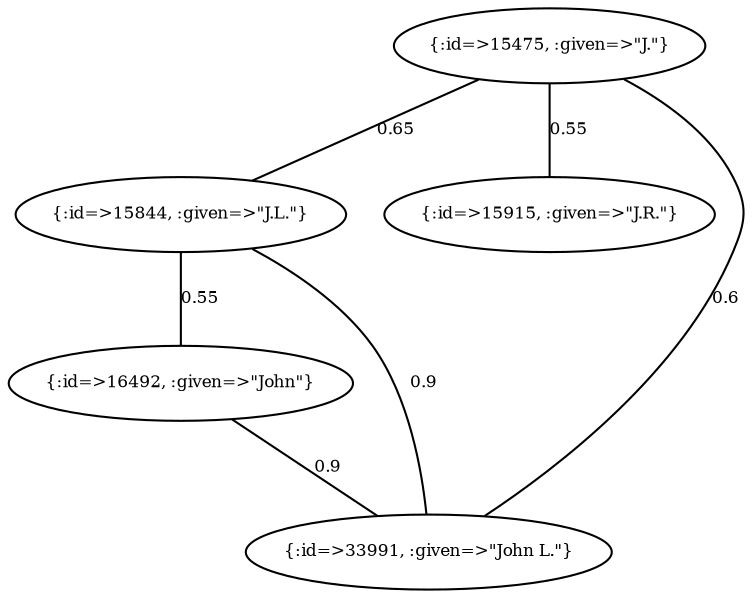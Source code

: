 graph Collector__WeightedGraph {
    "{:id=>15475, :given=>\"J.\"}" [
        fontsize = 8,
        label = "{:id=>15475, :given=>\"J.\"}"
    ]

    "{:id=>15844, :given=>\"J.L.\"}" [
        fontsize = 8,
        label = "{:id=>15844, :given=>\"J.L.\"}"
    ]

    "{:id=>15915, :given=>\"J.R.\"}" [
        fontsize = 8,
        label = "{:id=>15915, :given=>\"J.R.\"}"
    ]

    "{:id=>16492, :given=>\"John\"}" [
        fontsize = 8,
        label = "{:id=>16492, :given=>\"John\"}"
    ]

    "{:id=>33991, :given=>\"John L.\"}" [
        fontsize = 8,
        label = "{:id=>33991, :given=>\"John L.\"}"
    ]

    "{:id=>15475, :given=>\"J.\"}" -- "{:id=>15844, :given=>\"J.L.\"}" [
        fontsize = 8,
        label = 0.65
    ]

    "{:id=>15475, :given=>\"J.\"}" -- "{:id=>15915, :given=>\"J.R.\"}" [
        fontsize = 8,
        label = 0.55
    ]

    "{:id=>15475, :given=>\"J.\"}" -- "{:id=>33991, :given=>\"John L.\"}" [
        fontsize = 8,
        label = 0.6
    ]

    "{:id=>15844, :given=>\"J.L.\"}" -- "{:id=>16492, :given=>\"John\"}" [
        fontsize = 8,
        label = 0.55
    ]

    "{:id=>15844, :given=>\"J.L.\"}" -- "{:id=>33991, :given=>\"John L.\"}" [
        fontsize = 8,
        label = 0.9
    ]

    "{:id=>16492, :given=>\"John\"}" -- "{:id=>33991, :given=>\"John L.\"}" [
        fontsize = 8,
        label = 0.9
    ]
}
